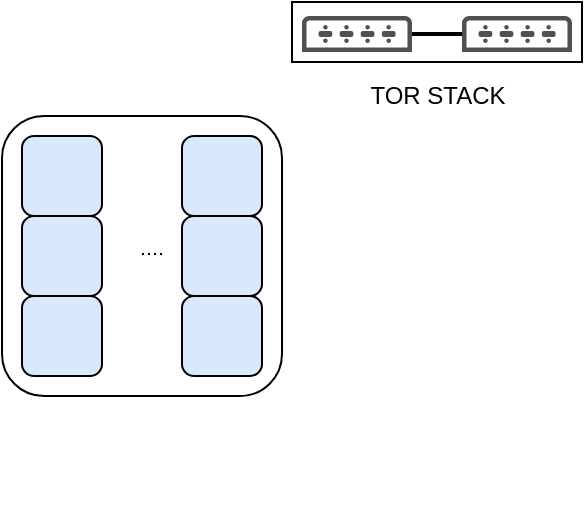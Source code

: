 <mxfile version="12.2.3" type="github" pages="1"><diagram id="D2mkv0FKJSPZ_j_Xn19u" name="Page-1"><mxGraphModel dx="794" dy="459" grid="1" gridSize="10" guides="1" tooltips="1" connect="1" arrows="1" fold="1" page="1" pageScale="1" pageWidth="850" pageHeight="1100" math="0" shadow="0"><root><mxCell id="0"/><mxCell id="1" parent="0"/><mxCell id="SxaFy4cXrCoaptu_wzJ7-18" value="" style="group" vertex="1" connectable="0" parent="1"><mxGeometry x="40" y="440" width="130" height="190" as="geometry"/></mxCell><mxCell id="SxaFy4cXrCoaptu_wzJ7-6" value="" style="group" vertex="1" connectable="0" parent="SxaFy4cXrCoaptu_wzJ7-18"><mxGeometry width="130" height="190" as="geometry"/></mxCell><mxCell id="SxaFy4cXrCoaptu_wzJ7-16" value="" style="rounded=1;whiteSpace=wrap;html=1;strokeColor=#000000;" vertex="1" parent="SxaFy4cXrCoaptu_wzJ7-6"><mxGeometry x="-10" y="-10" width="140" height="140" as="geometry"/></mxCell><mxCell id="SxaFy4cXrCoaptu_wzJ7-1" value="" style="rounded=1;whiteSpace=wrap;html=1;fillColor=#dae8fc;strokeColor=#000000;" vertex="1" parent="SxaFy4cXrCoaptu_wzJ7-6"><mxGeometry width="40" height="40" as="geometry"/></mxCell><mxCell id="SxaFy4cXrCoaptu_wzJ7-4" value="" style="rounded=1;whiteSpace=wrap;html=1;fillColor=#dae8fc;strokeColor=#000000;" vertex="1" parent="SxaFy4cXrCoaptu_wzJ7-6"><mxGeometry y="40" width="40" height="40" as="geometry"/></mxCell><mxCell id="SxaFy4cXrCoaptu_wzJ7-5" value="" style="rounded=1;whiteSpace=wrap;html=1;fillColor=#dae8fc;strokeColor=#000000;" vertex="1" parent="SxaFy4cXrCoaptu_wzJ7-6"><mxGeometry y="80" width="40" height="40" as="geometry"/></mxCell><mxCell id="SxaFy4cXrCoaptu_wzJ7-17" value="" style="endArrow=none;dashed=1;html=1;dashPattern=1 2;" edge="1" parent="SxaFy4cXrCoaptu_wzJ7-6"><mxGeometry width="50" height="50" relative="1" as="geometry"><mxPoint x="60" y="59" as="sourcePoint"/><mxPoint x="70" y="59" as="targetPoint"/></mxGeometry></mxCell><mxCell id="SxaFy4cXrCoaptu_wzJ7-7" value="" style="group" vertex="1" connectable="0" parent="SxaFy4cXrCoaptu_wzJ7-18"><mxGeometry x="80" width="40" height="120" as="geometry"/></mxCell><mxCell id="SxaFy4cXrCoaptu_wzJ7-8" value="" style="rounded=1;whiteSpace=wrap;html=1;fillColor=#dae8fc;strokeColor=#000000;" vertex="1" parent="SxaFy4cXrCoaptu_wzJ7-7"><mxGeometry width="40" height="40" as="geometry"/></mxCell><mxCell id="SxaFy4cXrCoaptu_wzJ7-9" value="" style="rounded=1;whiteSpace=wrap;html=1;fillColor=#dae8fc;strokeColor=#000000;" vertex="1" parent="SxaFy4cXrCoaptu_wzJ7-7"><mxGeometry y="40" width="40" height="40" as="geometry"/></mxCell><mxCell id="SxaFy4cXrCoaptu_wzJ7-10" value="" style="rounded=1;whiteSpace=wrap;html=1;fillColor=#dae8fc;strokeColor=#000000;" vertex="1" parent="SxaFy4cXrCoaptu_wzJ7-7"><mxGeometry y="80" width="40" height="40" as="geometry"/></mxCell><mxCell id="SxaFy4cXrCoaptu_wzJ7-21" value="" style="group" vertex="1" connectable="0" parent="1"><mxGeometry x="175" y="373" width="145" height="30" as="geometry"/></mxCell><mxCell id="SxaFy4cXrCoaptu_wzJ7-20" value="" style="rounded=0;whiteSpace=wrap;html=1;strokeColor=#000000;" vertex="1" parent="SxaFy4cXrCoaptu_wzJ7-21"><mxGeometry width="145" height="30" as="geometry"/></mxCell><mxCell id="SxaFy4cXrCoaptu_wzJ7-14" value="" style="pointerEvents=1;shadow=0;dashed=0;html=1;strokeColor=none;fillColor=#505050;labelPosition=center;verticalLabelPosition=bottom;verticalAlign=top;outlineConnect=0;align=center;shape=mxgraph.office.devices.switch;" vertex="1" parent="SxaFy4cXrCoaptu_wzJ7-21"><mxGeometry x="5" y="7" width="55" height="18" as="geometry"/></mxCell><mxCell id="SxaFy4cXrCoaptu_wzJ7-15" value="" style="pointerEvents=1;shadow=0;dashed=0;html=1;strokeColor=none;fillColor=#505050;labelPosition=center;verticalLabelPosition=bottom;verticalAlign=top;outlineConnect=0;align=center;shape=mxgraph.office.devices.switch;" vertex="1" parent="SxaFy4cXrCoaptu_wzJ7-21"><mxGeometry x="85" y="7" width="55" height="18" as="geometry"/></mxCell><mxCell id="SxaFy4cXrCoaptu_wzJ7-19" value="" style="endArrow=none;html=1;strokeWidth=2;" edge="1" parent="SxaFy4cXrCoaptu_wzJ7-21" source="SxaFy4cXrCoaptu_wzJ7-14" target="SxaFy4cXrCoaptu_wzJ7-15"><mxGeometry width="50" height="50" relative="1" as="geometry"><mxPoint x="55" y="477" as="sourcePoint"/><mxPoint x="105" y="427" as="targetPoint"/></mxGeometry></mxCell><mxCell id="SxaFy4cXrCoaptu_wzJ7-26" value="TOR STACK" style="text;html=1;strokeColor=none;fillColor=none;align=center;verticalAlign=middle;whiteSpace=wrap;rounded=0;" vertex="1" parent="1"><mxGeometry x="212.5" y="410" width="70" height="20" as="geometry"/></mxCell></root></mxGraphModel></diagram></mxfile>
